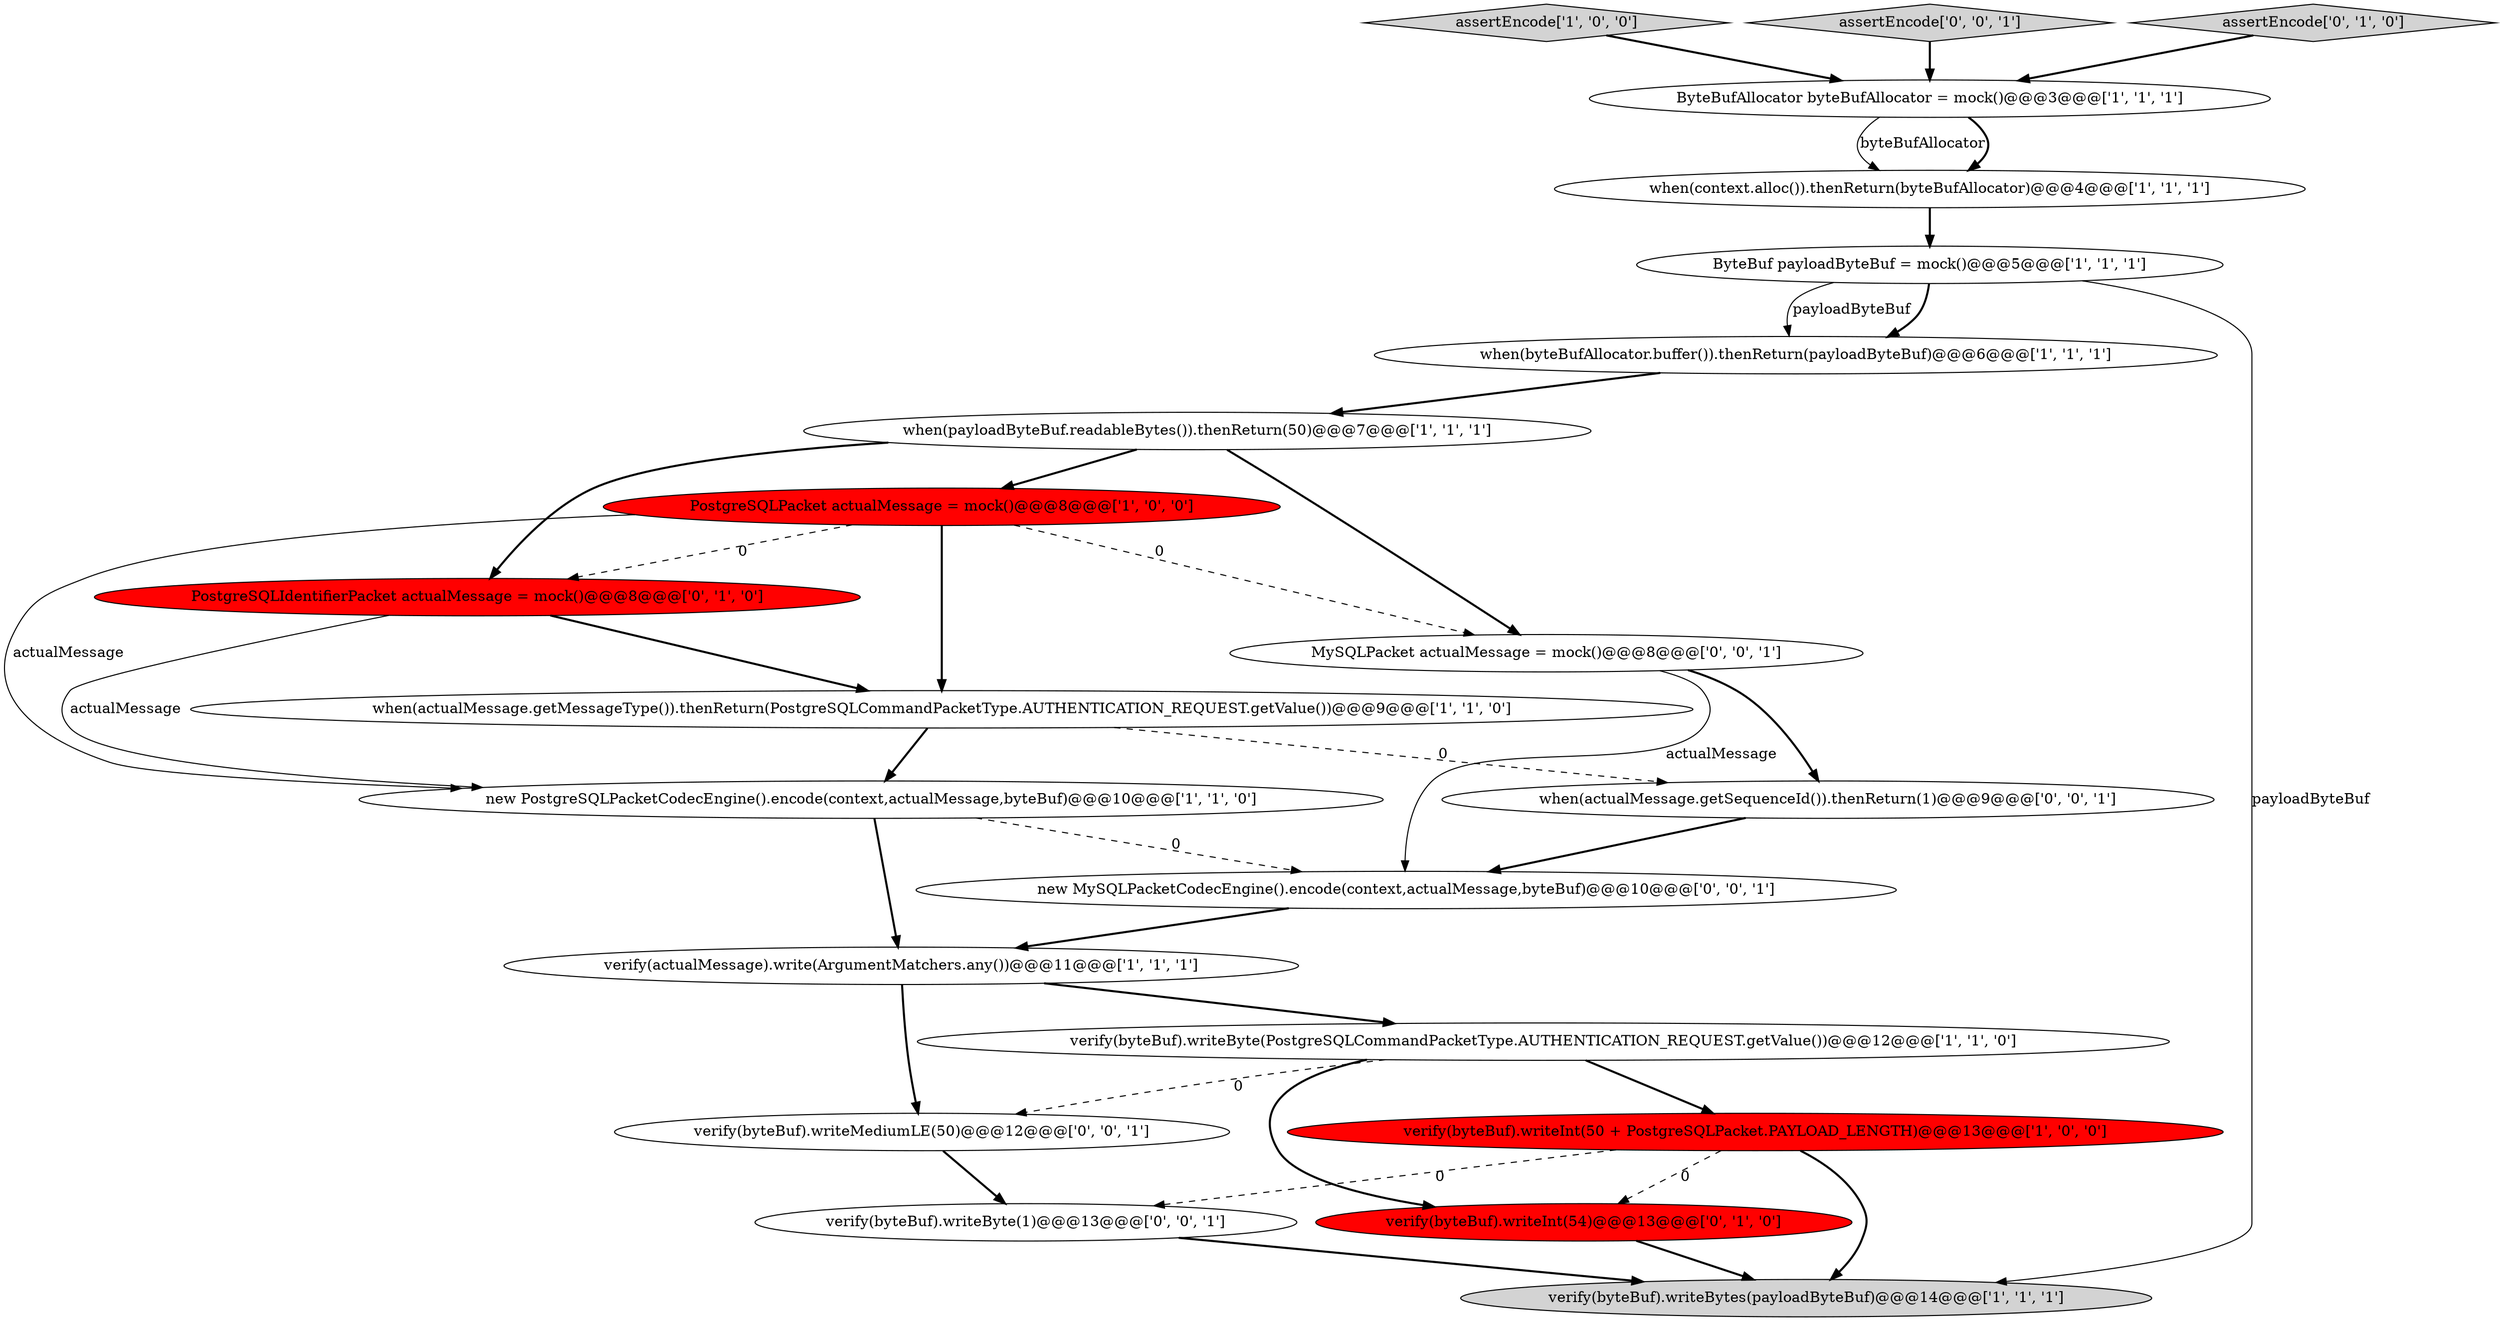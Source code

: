 digraph {
18 [style = filled, label = "verify(byteBuf).writeByte(1)@@@13@@@['0', '0', '1']", fillcolor = white, shape = ellipse image = "AAA0AAABBB3BBB"];
9 [style = filled, label = "new PostgreSQLPacketCodecEngine().encode(context,actualMessage,byteBuf)@@@10@@@['1', '1', '0']", fillcolor = white, shape = ellipse image = "AAA0AAABBB1BBB"];
11 [style = filled, label = "ByteBuf payloadByteBuf = mock()@@@5@@@['1', '1', '1']", fillcolor = white, shape = ellipse image = "AAA0AAABBB1BBB"];
21 [style = filled, label = "when(actualMessage.getSequenceId()).thenReturn(1)@@@9@@@['0', '0', '1']", fillcolor = white, shape = ellipse image = "AAA0AAABBB3BBB"];
16 [style = filled, label = "MySQLPacket actualMessage = mock()@@@8@@@['0', '0', '1']", fillcolor = white, shape = ellipse image = "AAA0AAABBB3BBB"];
1 [style = filled, label = "when(actualMessage.getMessageType()).thenReturn(PostgreSQLCommandPacketType.AUTHENTICATION_REQUEST.getValue())@@@9@@@['1', '1', '0']", fillcolor = white, shape = ellipse image = "AAA0AAABBB1BBB"];
14 [style = filled, label = "verify(byteBuf).writeInt(54)@@@13@@@['0', '1', '0']", fillcolor = red, shape = ellipse image = "AAA1AAABBB2BBB"];
7 [style = filled, label = "verify(byteBuf).writeBytes(payloadByteBuf)@@@14@@@['1', '1', '1']", fillcolor = lightgray, shape = ellipse image = "AAA0AAABBB1BBB"];
3 [style = filled, label = "verify(byteBuf).writeInt(50 + PostgreSQLPacket.PAYLOAD_LENGTH)@@@13@@@['1', '0', '0']", fillcolor = red, shape = ellipse image = "AAA1AAABBB1BBB"];
12 [style = filled, label = "PostgreSQLPacket actualMessage = mock()@@@8@@@['1', '0', '0']", fillcolor = red, shape = ellipse image = "AAA1AAABBB1BBB"];
19 [style = filled, label = "new MySQLPacketCodecEngine().encode(context,actualMessage,byteBuf)@@@10@@@['0', '0', '1']", fillcolor = white, shape = ellipse image = "AAA0AAABBB3BBB"];
0 [style = filled, label = "assertEncode['1', '0', '0']", fillcolor = lightgray, shape = diamond image = "AAA0AAABBB1BBB"];
10 [style = filled, label = "ByteBufAllocator byteBufAllocator = mock()@@@3@@@['1', '1', '1']", fillcolor = white, shape = ellipse image = "AAA0AAABBB1BBB"];
20 [style = filled, label = "assertEncode['0', '0', '1']", fillcolor = lightgray, shape = diamond image = "AAA0AAABBB3BBB"];
13 [style = filled, label = "PostgreSQLIdentifierPacket actualMessage = mock()@@@8@@@['0', '1', '0']", fillcolor = red, shape = ellipse image = "AAA1AAABBB2BBB"];
15 [style = filled, label = "assertEncode['0', '1', '0']", fillcolor = lightgray, shape = diamond image = "AAA0AAABBB2BBB"];
6 [style = filled, label = "verify(byteBuf).writeByte(PostgreSQLCommandPacketType.AUTHENTICATION_REQUEST.getValue())@@@12@@@['1', '1', '0']", fillcolor = white, shape = ellipse image = "AAA0AAABBB1BBB"];
17 [style = filled, label = "verify(byteBuf).writeMediumLE(50)@@@12@@@['0', '0', '1']", fillcolor = white, shape = ellipse image = "AAA0AAABBB3BBB"];
4 [style = filled, label = "when(byteBufAllocator.buffer()).thenReturn(payloadByteBuf)@@@6@@@['1', '1', '1']", fillcolor = white, shape = ellipse image = "AAA0AAABBB1BBB"];
2 [style = filled, label = "when(context.alloc()).thenReturn(byteBufAllocator)@@@4@@@['1', '1', '1']", fillcolor = white, shape = ellipse image = "AAA0AAABBB1BBB"];
8 [style = filled, label = "verify(actualMessage).write(ArgumentMatchers.any())@@@11@@@['1', '1', '1']", fillcolor = white, shape = ellipse image = "AAA0AAABBB1BBB"];
5 [style = filled, label = "when(payloadByteBuf.readableBytes()).thenReturn(50)@@@7@@@['1', '1', '1']", fillcolor = white, shape = ellipse image = "AAA0AAABBB1BBB"];
12->9 [style = solid, label="actualMessage"];
6->3 [style = bold, label=""];
15->10 [style = bold, label=""];
21->19 [style = bold, label=""];
12->16 [style = dashed, label="0"];
3->18 [style = dashed, label="0"];
11->4 [style = bold, label=""];
11->7 [style = solid, label="payloadByteBuf"];
8->6 [style = bold, label=""];
1->21 [style = dashed, label="0"];
6->17 [style = dashed, label="0"];
9->8 [style = bold, label=""];
11->4 [style = solid, label="payloadByteBuf"];
12->1 [style = bold, label=""];
13->1 [style = bold, label=""];
1->9 [style = bold, label=""];
19->8 [style = bold, label=""];
16->19 [style = solid, label="actualMessage"];
14->7 [style = bold, label=""];
20->10 [style = bold, label=""];
10->2 [style = solid, label="byteBufAllocator"];
6->14 [style = bold, label=""];
5->16 [style = bold, label=""];
8->17 [style = bold, label=""];
9->19 [style = dashed, label="0"];
0->10 [style = bold, label=""];
5->12 [style = bold, label=""];
3->7 [style = bold, label=""];
16->21 [style = bold, label=""];
5->13 [style = bold, label=""];
10->2 [style = bold, label=""];
12->13 [style = dashed, label="0"];
3->14 [style = dashed, label="0"];
18->7 [style = bold, label=""];
4->5 [style = bold, label=""];
2->11 [style = bold, label=""];
17->18 [style = bold, label=""];
13->9 [style = solid, label="actualMessage"];
}
